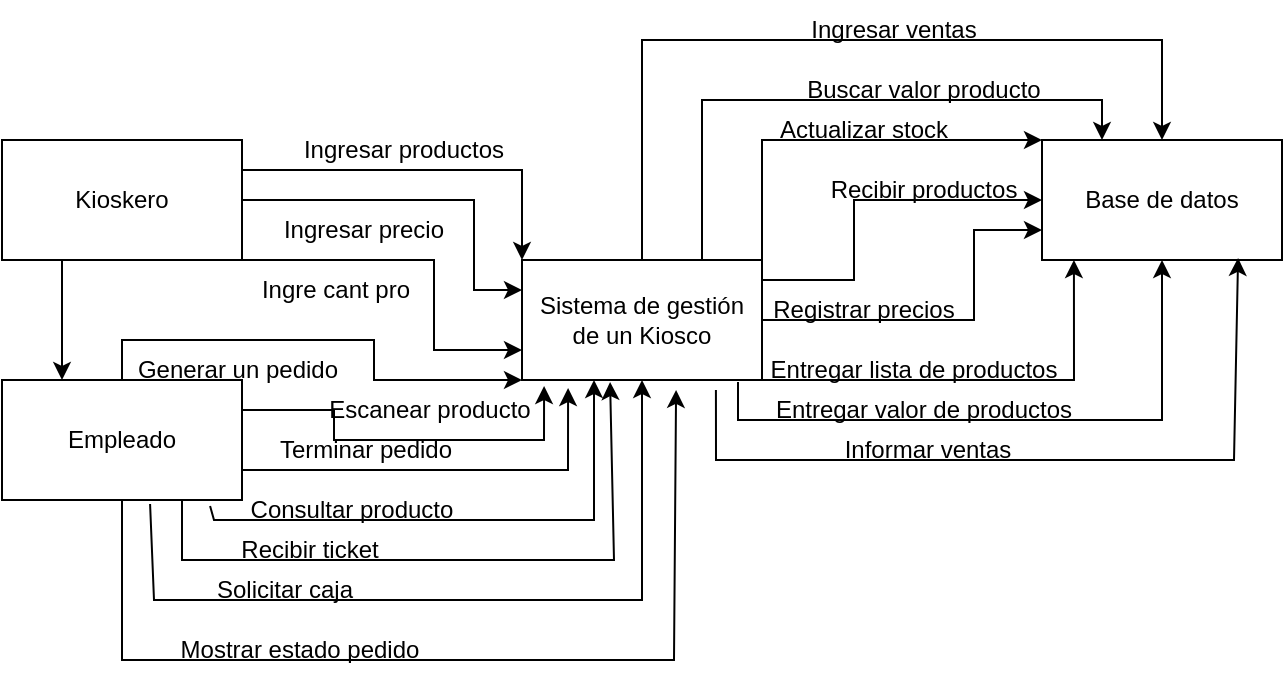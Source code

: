 <mxfile version="21.3.3" type="google">
  <diagram name="Página-1" id="7DL9BhxIZtwMBMVs23m5">
    <mxGraphModel grid="1" page="1" gridSize="10" guides="1" tooltips="1" connect="1" arrows="1" fold="1" pageScale="1" pageWidth="827" pageHeight="1169" math="0" shadow="0">
      <root>
        <mxCell id="0" />
        <mxCell id="1" parent="0" />
        <mxCell id="mWOX5Vqq1cp7af0no1Na-1" value="Sistema de gestión de un Kiosco" style="rounded=0;whiteSpace=wrap;html=1;" vertex="1" parent="1">
          <mxGeometry x="354" y="310" width="120" height="60" as="geometry" />
        </mxCell>
        <mxCell id="mWOX5Vqq1cp7af0no1Na-2" value="Kioskero" style="rounded=0;whiteSpace=wrap;html=1;" vertex="1" parent="1">
          <mxGeometry x="94" y="250" width="120" height="60" as="geometry" />
        </mxCell>
        <mxCell id="mWOX5Vqq1cp7af0no1Na-3" value="Base de datos" style="rounded=0;whiteSpace=wrap;html=1;" vertex="1" parent="1">
          <mxGeometry x="614" y="250" width="120" height="60" as="geometry" />
        </mxCell>
        <mxCell id="mWOX5Vqq1cp7af0no1Na-4" value="Empleado" style="rounded=0;whiteSpace=wrap;html=1;" vertex="1" parent="1">
          <mxGeometry x="94" y="370" width="120" height="60" as="geometry" />
        </mxCell>
        <mxCell id="mWOX5Vqq1cp7af0no1Na-5" value="" style="endArrow=classic;html=1;rounded=0;exitX=1;exitY=0.25;exitDx=0;exitDy=0;entryX=0;entryY=0;entryDx=0;entryDy=0;" edge="1" parent="1" source="mWOX5Vqq1cp7af0no1Na-2" target="mWOX5Vqq1cp7af0no1Na-1">
          <mxGeometry width="50" height="50" relative="1" as="geometry">
            <mxPoint x="440" y="520" as="sourcePoint" />
            <mxPoint x="490" y="470" as="targetPoint" />
            <Array as="points">
              <mxPoint x="354" y="265" />
            </Array>
          </mxGeometry>
        </mxCell>
        <mxCell id="mWOX5Vqq1cp7af0no1Na-6" value="Ingresar productos" style="text;html=1;strokeColor=none;fillColor=none;align=center;verticalAlign=middle;whiteSpace=wrap;rounded=0;" vertex="1" parent="1">
          <mxGeometry x="230" y="240" width="130" height="30" as="geometry" />
        </mxCell>
        <mxCell id="mWOX5Vqq1cp7af0no1Na-7" value="" style="endArrow=classic;html=1;rounded=0;exitX=1;exitY=0.5;exitDx=0;exitDy=0;entryX=0;entryY=0.25;entryDx=0;entryDy=0;" edge="1" parent="1" source="mWOX5Vqq1cp7af0no1Na-2" target="mWOX5Vqq1cp7af0no1Na-1">
          <mxGeometry width="50" height="50" relative="1" as="geometry">
            <mxPoint x="440" y="520" as="sourcePoint" />
            <mxPoint x="490" y="470" as="targetPoint" />
            <Array as="points">
              <mxPoint x="330" y="280" />
              <mxPoint x="330" y="325" />
            </Array>
          </mxGeometry>
        </mxCell>
        <mxCell id="mWOX5Vqq1cp7af0no1Na-8" value="Ingresar precio" style="text;html=1;strokeColor=none;fillColor=none;align=center;verticalAlign=middle;whiteSpace=wrap;rounded=0;" vertex="1" parent="1">
          <mxGeometry x="220" y="280" width="110" height="30" as="geometry" />
        </mxCell>
        <mxCell id="mWOX5Vqq1cp7af0no1Na-9" value="" style="endArrow=classic;html=1;rounded=0;exitX=1;exitY=1;exitDx=0;exitDy=0;entryX=0;entryY=0.75;entryDx=0;entryDy=0;" edge="1" parent="1" source="mWOX5Vqq1cp7af0no1Na-2" target="mWOX5Vqq1cp7af0no1Na-1">
          <mxGeometry width="50" height="50" relative="1" as="geometry">
            <mxPoint x="440" y="520" as="sourcePoint" />
            <mxPoint x="490" y="470" as="targetPoint" />
            <Array as="points">
              <mxPoint x="310" y="310" />
              <mxPoint x="310" y="355" />
            </Array>
          </mxGeometry>
        </mxCell>
        <mxCell id="mWOX5Vqq1cp7af0no1Na-10" value="Ingre cant pro" style="text;html=1;strokeColor=none;fillColor=none;align=center;verticalAlign=middle;whiteSpace=wrap;rounded=0;" vertex="1" parent="1">
          <mxGeometry x="214" y="310" width="94" height="30" as="geometry" />
        </mxCell>
        <mxCell id="mWOX5Vqq1cp7af0no1Na-11" value="" style="endArrow=classic;html=1;rounded=0;exitX=0.5;exitY=0;exitDx=0;exitDy=0;entryX=0.5;entryY=0;entryDx=0;entryDy=0;" edge="1" parent="1" source="mWOX5Vqq1cp7af0no1Na-1" target="mWOX5Vqq1cp7af0no1Na-3">
          <mxGeometry width="50" height="50" relative="1" as="geometry">
            <mxPoint x="430" y="430" as="sourcePoint" />
            <mxPoint x="480" y="380" as="targetPoint" />
            <Array as="points">
              <mxPoint x="414" y="200" />
              <mxPoint x="674" y="200" />
            </Array>
          </mxGeometry>
        </mxCell>
        <mxCell id="mWOX5Vqq1cp7af0no1Na-12" value="Ingresar ventas" style="text;html=1;strokeColor=none;fillColor=none;align=center;verticalAlign=middle;whiteSpace=wrap;rounded=0;" vertex="1" parent="1">
          <mxGeometry x="490" y="180" width="100" height="30" as="geometry" />
        </mxCell>
        <mxCell id="mWOX5Vqq1cp7af0no1Na-13" value="" style="endArrow=classic;html=1;rounded=0;entryX=0.25;entryY=0;entryDx=0;entryDy=0;exitX=0.75;exitY=0;exitDx=0;exitDy=0;" edge="1" parent="1" source="mWOX5Vqq1cp7af0no1Na-1" target="mWOX5Vqq1cp7af0no1Na-3">
          <mxGeometry width="50" height="50" relative="1" as="geometry">
            <mxPoint x="430" y="430" as="sourcePoint" />
            <mxPoint x="480" y="380" as="targetPoint" />
            <Array as="points">
              <mxPoint x="444" y="230" />
              <mxPoint x="644" y="230" />
            </Array>
          </mxGeometry>
        </mxCell>
        <mxCell id="mWOX5Vqq1cp7af0no1Na-14" value="Buscar valor producto" style="text;html=1;strokeColor=none;fillColor=none;align=center;verticalAlign=middle;whiteSpace=wrap;rounded=0;" vertex="1" parent="1">
          <mxGeometry x="490" y="210" width="130" height="30" as="geometry" />
        </mxCell>
        <mxCell id="mWOX5Vqq1cp7af0no1Na-16" value="" style="endArrow=classic;html=1;rounded=0;exitX=0.867;exitY=1.05;exitDx=0;exitDy=0;exitPerimeter=0;entryX=0.3;entryY=1;entryDx=0;entryDy=0;entryPerimeter=0;" edge="1" parent="1" source="mWOX5Vqq1cp7af0no1Na-4" target="mWOX5Vqq1cp7af0no1Na-1">
          <mxGeometry width="50" height="50" relative="1" as="geometry">
            <mxPoint x="525" y="570" as="sourcePoint" />
            <mxPoint x="575" y="520" as="targetPoint" />
            <Array as="points">
              <mxPoint x="200" y="440" />
              <mxPoint x="390" y="440" />
            </Array>
          </mxGeometry>
        </mxCell>
        <mxCell id="mWOX5Vqq1cp7af0no1Na-17" value="" style="endArrow=classic;html=1;rounded=0;entryX=0;entryY=0;entryDx=0;entryDy=0;" edge="1" parent="1" target="mWOX5Vqq1cp7af0no1Na-3">
          <mxGeometry width="50" height="50" relative="1" as="geometry">
            <mxPoint x="474" y="310" as="sourcePoint" />
            <mxPoint x="524" y="260" as="targetPoint" />
            <Array as="points">
              <mxPoint x="474" y="250" />
            </Array>
          </mxGeometry>
        </mxCell>
        <mxCell id="mWOX5Vqq1cp7af0no1Na-18" value="Actualizar stock" style="text;html=1;strokeColor=none;fillColor=none;align=center;verticalAlign=middle;whiteSpace=wrap;rounded=0;" vertex="1" parent="1">
          <mxGeometry x="480" y="230" width="90" height="30" as="geometry" />
        </mxCell>
        <mxCell id="mWOX5Vqq1cp7af0no1Na-19" value="" style="endArrow=classic;html=1;rounded=0;entryX=0;entryY=0.5;entryDx=0;entryDy=0;" edge="1" parent="1" target="mWOX5Vqq1cp7af0no1Na-3">
          <mxGeometry width="50" height="50" relative="1" as="geometry">
            <mxPoint x="474" y="320" as="sourcePoint" />
            <mxPoint x="524" y="270" as="targetPoint" />
            <Array as="points">
              <mxPoint x="520" y="320" />
              <mxPoint x="520" y="280" />
            </Array>
          </mxGeometry>
        </mxCell>
        <mxCell id="mWOX5Vqq1cp7af0no1Na-20" value="Recibir productos" style="text;html=1;strokeColor=none;fillColor=none;align=center;verticalAlign=middle;whiteSpace=wrap;rounded=0;" vertex="1" parent="1">
          <mxGeometry x="505" y="260" width="100" height="30" as="geometry" />
        </mxCell>
        <mxCell id="mWOX5Vqq1cp7af0no1Na-21" value="" style="endArrow=classic;html=1;rounded=0;exitX=1;exitY=0.5;exitDx=0;exitDy=0;entryX=0;entryY=0.75;entryDx=0;entryDy=0;" edge="1" parent="1" source="mWOX5Vqq1cp7af0no1Na-1" target="mWOX5Vqq1cp7af0no1Na-3">
          <mxGeometry width="50" height="50" relative="1" as="geometry">
            <mxPoint x="520" y="390" as="sourcePoint" />
            <mxPoint x="570" y="340" as="targetPoint" />
            <Array as="points">
              <mxPoint x="580" y="340" />
              <mxPoint x="580" y="295" />
            </Array>
          </mxGeometry>
        </mxCell>
        <mxCell id="mWOX5Vqq1cp7af0no1Na-22" value="Registrar precios" style="text;html=1;strokeColor=none;fillColor=none;align=center;verticalAlign=middle;whiteSpace=wrap;rounded=0;" vertex="1" parent="1">
          <mxGeometry x="470" y="320" width="110" height="30" as="geometry" />
        </mxCell>
        <mxCell id="mWOX5Vqq1cp7af0no1Na-23" value="" style="endArrow=classic;html=1;rounded=0;entryX=0.133;entryY=1;entryDx=0;entryDy=0;entryPerimeter=0;exitX=1;exitY=1;exitDx=0;exitDy=0;" edge="1" parent="1" source="mWOX5Vqq1cp7af0no1Na-1" target="mWOX5Vqq1cp7af0no1Na-3">
          <mxGeometry width="50" height="50" relative="1" as="geometry">
            <mxPoint x="530" y="410" as="sourcePoint" />
            <mxPoint x="580" y="360" as="targetPoint" />
            <Array as="points">
              <mxPoint x="630" y="370" />
            </Array>
          </mxGeometry>
        </mxCell>
        <mxCell id="mWOX5Vqq1cp7af0no1Na-24" value="Entregar lista de productos" style="text;html=1;strokeColor=none;fillColor=none;align=center;verticalAlign=middle;whiteSpace=wrap;rounded=0;" vertex="1" parent="1">
          <mxGeometry x="470" y="350" width="160" height="30" as="geometry" />
        </mxCell>
        <mxCell id="mWOX5Vqq1cp7af0no1Na-25" value="" style="endArrow=classic;html=1;rounded=0;entryX=0.5;entryY=1;entryDx=0;entryDy=0;exitX=0.9;exitY=1.017;exitDx=0;exitDy=0;exitPerimeter=0;" edge="1" parent="1" source="mWOX5Vqq1cp7af0no1Na-1" target="mWOX5Vqq1cp7af0no1Na-3">
          <mxGeometry width="50" height="50" relative="1" as="geometry">
            <mxPoint x="460" y="390" as="sourcePoint" />
            <mxPoint x="640" y="400" as="targetPoint" />
            <Array as="points">
              <mxPoint x="462" y="390" />
              <mxPoint x="674" y="390" />
            </Array>
          </mxGeometry>
        </mxCell>
        <mxCell id="mWOX5Vqq1cp7af0no1Na-26" value="Entregar valor de productos" style="text;html=1;strokeColor=none;fillColor=none;align=center;verticalAlign=middle;whiteSpace=wrap;rounded=0;" vertex="1" parent="1">
          <mxGeometry x="470" y="370" width="170" height="30" as="geometry" />
        </mxCell>
        <mxCell id="mWOX5Vqq1cp7af0no1Na-27" value="" style="endArrow=classic;html=1;rounded=0;entryX=0.817;entryY=0.983;entryDx=0;entryDy=0;entryPerimeter=0;exitX=0.808;exitY=1.083;exitDx=0;exitDy=0;exitPerimeter=0;" edge="1" parent="1" source="mWOX5Vqq1cp7af0no1Na-1" target="mWOX5Vqq1cp7af0no1Na-3">
          <mxGeometry width="50" height="50" relative="1" as="geometry">
            <mxPoint x="535" y="580" as="sourcePoint" />
            <mxPoint x="585" y="530" as="targetPoint" />
            <Array as="points">
              <mxPoint x="451" y="410" />
              <mxPoint x="710" y="410" />
            </Array>
          </mxGeometry>
        </mxCell>
        <mxCell id="mWOX5Vqq1cp7af0no1Na-28" value="Informar ventas" style="text;html=1;strokeColor=none;fillColor=none;align=center;verticalAlign=middle;whiteSpace=wrap;rounded=0;" vertex="1" parent="1">
          <mxGeometry x="509" y="390" width="96" height="30" as="geometry" />
        </mxCell>
        <mxCell id="mWOX5Vqq1cp7af0no1Na-30" value="Escanear producto" style="text;html=1;strokeColor=none;fillColor=none;align=center;verticalAlign=middle;whiteSpace=wrap;rounded=0;" vertex="1" parent="1">
          <mxGeometry x="240" y="370" width="136" height="30" as="geometry" />
        </mxCell>
        <mxCell id="mWOX5Vqq1cp7af0no1Na-31" value="" style="endArrow=classic;html=1;rounded=0;entryX=0;entryY=1;entryDx=0;entryDy=0;exitX=0.5;exitY=0;exitDx=0;exitDy=0;" edge="1" parent="1" source="mWOX5Vqq1cp7af0no1Na-4" target="mWOX5Vqq1cp7af0no1Na-1">
          <mxGeometry width="50" height="50" relative="1" as="geometry">
            <mxPoint x="280" y="440" as="sourcePoint" />
            <mxPoint x="330" y="390" as="targetPoint" />
            <Array as="points">
              <mxPoint x="154" y="350" />
              <mxPoint x="280" y="350" />
              <mxPoint x="280" y="370" />
            </Array>
          </mxGeometry>
        </mxCell>
        <mxCell id="mWOX5Vqq1cp7af0no1Na-32" value="Generar un pedido" style="text;html=1;strokeColor=none;fillColor=none;align=center;verticalAlign=middle;whiteSpace=wrap;rounded=0;" vertex="1" parent="1">
          <mxGeometry x="154" y="350" width="116" height="30" as="geometry" />
        </mxCell>
        <mxCell id="mWOX5Vqq1cp7af0no1Na-33" value="" style="endArrow=classic;html=1;rounded=0;entryX=0.092;entryY=1.05;entryDx=0;entryDy=0;entryPerimeter=0;exitX=1;exitY=0.25;exitDx=0;exitDy=0;" edge="1" parent="1" source="mWOX5Vqq1cp7af0no1Na-4" target="mWOX5Vqq1cp7af0no1Na-1">
          <mxGeometry width="50" height="50" relative="1" as="geometry">
            <mxPoint x="250" y="480" as="sourcePoint" />
            <mxPoint x="300" y="430" as="targetPoint" />
            <Array as="points">
              <mxPoint x="260" y="385" />
              <mxPoint x="260" y="400" />
              <mxPoint x="365" y="400" />
            </Array>
          </mxGeometry>
        </mxCell>
        <mxCell id="mWOX5Vqq1cp7af0no1Na-34" value="" style="endArrow=classic;html=1;rounded=0;entryX=0.25;entryY=0;entryDx=0;entryDy=0;exitX=0.25;exitY=1;exitDx=0;exitDy=0;" edge="1" parent="1" source="mWOX5Vqq1cp7af0no1Na-2" target="mWOX5Vqq1cp7af0no1Na-4">
          <mxGeometry width="50" height="50" relative="1" as="geometry">
            <mxPoint x="535" y="580" as="sourcePoint" />
            <mxPoint x="585" y="530" as="targetPoint" />
          </mxGeometry>
        </mxCell>
        <mxCell id="mWOX5Vqq1cp7af0no1Na-35" value="Mostrar estado pedido" style="text;html=1;strokeColor=none;fillColor=none;align=center;verticalAlign=middle;whiteSpace=wrap;rounded=0;" vertex="1" parent="1">
          <mxGeometry x="178" y="490" width="130" height="30" as="geometry" />
        </mxCell>
        <mxCell id="mWOX5Vqq1cp7af0no1Na-36" value="Terminar pedido" style="text;html=1;strokeColor=none;fillColor=none;align=center;verticalAlign=middle;whiteSpace=wrap;rounded=0;" vertex="1" parent="1">
          <mxGeometry x="230" y="390" width="92" height="30" as="geometry" />
        </mxCell>
        <mxCell id="mWOX5Vqq1cp7af0no1Na-37" value="Consultar producto" style="text;html=1;strokeColor=none;fillColor=none;align=center;verticalAlign=middle;whiteSpace=wrap;rounded=0;" vertex="1" parent="1">
          <mxGeometry x="214" y="420" width="110" height="30" as="geometry" />
        </mxCell>
        <mxCell id="mWOX5Vqq1cp7af0no1Na-38" value="Recibir ticket" style="text;html=1;strokeColor=none;fillColor=none;align=center;verticalAlign=middle;whiteSpace=wrap;rounded=0;" vertex="1" parent="1">
          <mxGeometry x="188" y="440" width="120" height="30" as="geometry" />
        </mxCell>
        <mxCell id="mWOX5Vqq1cp7af0no1Na-39" value="Solicitar caja" style="text;html=1;strokeColor=none;fillColor=none;align=center;verticalAlign=middle;whiteSpace=wrap;rounded=0;" vertex="1" parent="1">
          <mxGeometry x="188" y="460" width="95" height="30" as="geometry" />
        </mxCell>
        <mxCell id="mWOX5Vqq1cp7af0no1Na-41" value="" style="endArrow=classic;html=1;rounded=0;exitX=1;exitY=0.75;exitDx=0;exitDy=0;entryX=0.192;entryY=1.067;entryDx=0;entryDy=0;entryPerimeter=0;" edge="1" parent="1" source="mWOX5Vqq1cp7af0no1Na-4" target="mWOX5Vqq1cp7af0no1Na-1">
          <mxGeometry width="50" height="50" relative="1" as="geometry">
            <mxPoint x="291.5" y="470" as="sourcePoint" />
            <mxPoint x="440" y="415" as="targetPoint" />
            <Array as="points">
              <mxPoint x="377" y="415" />
            </Array>
          </mxGeometry>
        </mxCell>
        <mxCell id="mWOX5Vqq1cp7af0no1Na-42" value="" style="endArrow=classic;html=1;rounded=0;exitX=0.5;exitY=1;exitDx=0;exitDy=0;entryX=0.642;entryY=1.083;entryDx=0;entryDy=0;entryPerimeter=0;" edge="1" parent="1" source="mWOX5Vqq1cp7af0no1Na-4" target="mWOX5Vqq1cp7af0no1Na-1">
          <mxGeometry width="50" height="50" relative="1" as="geometry">
            <mxPoint x="440" y="590" as="sourcePoint" />
            <mxPoint x="490" y="540" as="targetPoint" />
            <Array as="points">
              <mxPoint x="154" y="510" />
              <mxPoint x="430" y="510" />
            </Array>
          </mxGeometry>
        </mxCell>
        <mxCell id="mWOX5Vqq1cp7af0no1Na-43" value="" style="endArrow=classic;html=1;rounded=0;exitX=0.617;exitY=1.033;exitDx=0;exitDy=0;exitPerimeter=0;entryX=0.5;entryY=1;entryDx=0;entryDy=0;" edge="1" parent="1" source="mWOX5Vqq1cp7af0no1Na-4" target="mWOX5Vqq1cp7af0no1Na-1">
          <mxGeometry width="50" height="50" relative="1" as="geometry">
            <mxPoint x="260" y="610" as="sourcePoint" />
            <mxPoint x="310" y="560" as="targetPoint" />
            <Array as="points">
              <mxPoint x="170" y="480" />
              <mxPoint x="414" y="480" />
            </Array>
          </mxGeometry>
        </mxCell>
        <mxCell id="mWOX5Vqq1cp7af0no1Na-44" value="" style="endArrow=classic;html=1;rounded=0;exitX=0.75;exitY=1;exitDx=0;exitDy=0;entryX=0.367;entryY=1.017;entryDx=0;entryDy=0;entryPerimeter=0;" edge="1" parent="1" source="mWOX5Vqq1cp7af0no1Na-4" target="mWOX5Vqq1cp7af0no1Na-1">
          <mxGeometry width="50" height="50" relative="1" as="geometry">
            <mxPoint x="270" y="620" as="sourcePoint" />
            <mxPoint x="410" y="460" as="targetPoint" />
            <Array as="points">
              <mxPoint x="184" y="460" />
              <mxPoint x="400" y="460" />
            </Array>
          </mxGeometry>
        </mxCell>
      </root>
    </mxGraphModel>
  </diagram>
</mxfile>
